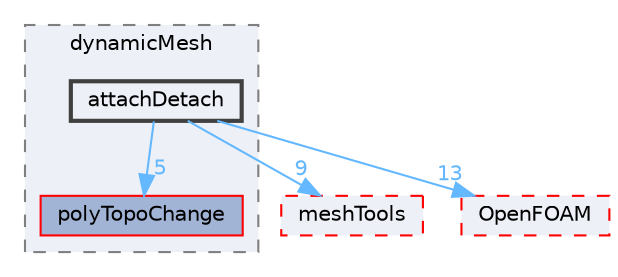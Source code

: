 digraph "src/dynamicMesh/attachDetach"
{
 // LATEX_PDF_SIZE
  bgcolor="transparent";
  edge [fontname=Helvetica,fontsize=10,labelfontname=Helvetica,labelfontsize=10];
  node [fontname=Helvetica,fontsize=10,shape=box,height=0.2,width=0.4];
  compound=true
  subgraph clusterdir_63742796c427c97a292c80f7db71da36 {
    graph [ bgcolor="#edf0f7", pencolor="grey50", label="dynamicMesh", fontname=Helvetica,fontsize=10 style="filled,dashed", URL="dir_63742796c427c97a292c80f7db71da36.html",tooltip=""]
  dir_1dcc9f8d039401a5088c21c8f851d182 [label="polyTopoChange", fillcolor="#a2b4d6", color="red", style="filled", URL="dir_1dcc9f8d039401a5088c21c8f851d182.html",tooltip=""];
  dir_d6cc9bc5e60b27f6a6fa4a5b060fea36 [label="attachDetach", fillcolor="#edf0f7", color="grey25", style="filled,bold", URL="dir_d6cc9bc5e60b27f6a6fa4a5b060fea36.html",tooltip=""];
  }
  dir_ae30ad0bef50cf391b24c614251bb9fd [label="meshTools", fillcolor="#edf0f7", color="red", style="filled,dashed", URL="dir_ae30ad0bef50cf391b24c614251bb9fd.html",tooltip=""];
  dir_c5473ff19b20e6ec4dfe5c310b3778a8 [label="OpenFOAM", fillcolor="#edf0f7", color="red", style="filled,dashed", URL="dir_c5473ff19b20e6ec4dfe5c310b3778a8.html",tooltip=""];
  dir_d6cc9bc5e60b27f6a6fa4a5b060fea36->dir_1dcc9f8d039401a5088c21c8f851d182 [headlabel="5", labeldistance=1.5 headhref="dir_000164_002997.html" href="dir_000164_002997.html" color="steelblue1" fontcolor="steelblue1"];
  dir_d6cc9bc5e60b27f6a6fa4a5b060fea36->dir_ae30ad0bef50cf391b24c614251bb9fd [headlabel="9", labeldistance=1.5 headhref="dir_000164_002382.html" href="dir_000164_002382.html" color="steelblue1" fontcolor="steelblue1"];
  dir_d6cc9bc5e60b27f6a6fa4a5b060fea36->dir_c5473ff19b20e6ec4dfe5c310b3778a8 [headlabel="13", labeldistance=1.5 headhref="dir_000164_002695.html" href="dir_000164_002695.html" color="steelblue1" fontcolor="steelblue1"];
}
